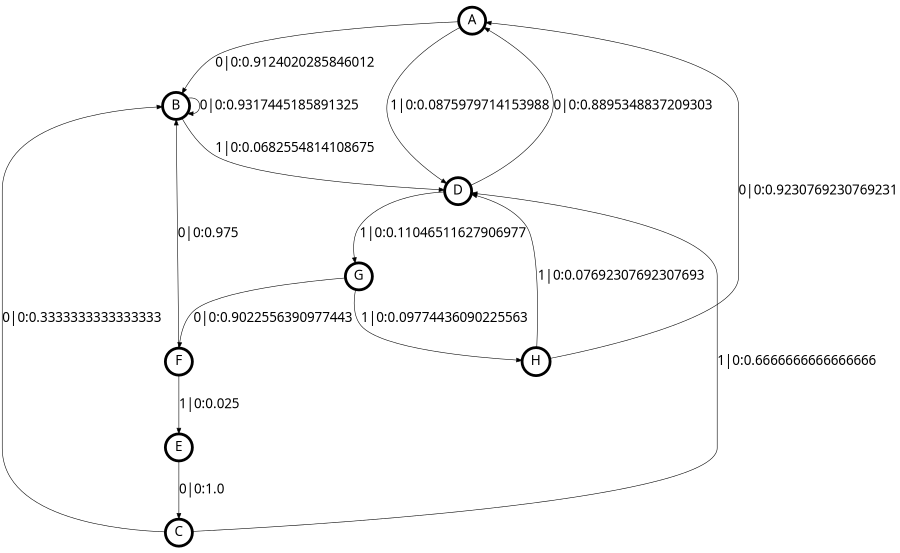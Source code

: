 digraph  {
size = "6,8.5";
ratio = "fill";
node
[shape = circle];
node [fontsize = 24];
node [penwidth = 5];
edge [fontsize = 24];
node [fontname = "CMU Serif Roman"];
graph [fontname = "CMU Serif Roman"];
edge [fontname = "CMU Serif Roman"];
A -> B [label = "0|0:0.9124020285846012\l"];
A -> D [label = "1|0:0.0875979714153988\l"];
B -> B [label = "0|0:0.9317445185891325\l"];
B -> D [label = "1|0:0.0682554814108675\l"];
C -> B [label = "0|0:0.3333333333333333\l"];
C -> D [label = "1|0:0.6666666666666666\l"];
D -> A [label = "0|0:0.8895348837209303\l"];
D -> G [label = "1|0:0.11046511627906977\l"];
E -> C [label = "0|0:1.0\l"];
F -> B [label = "0|0:0.975\l"];
F -> E [label = "1|0:0.025\l"];
G -> F [label = "0|0:0.9022556390977443\l"];
G -> H [label = "1|0:0.09774436090225563\l"];
H -> A [label = "0|0:0.9230769230769231\l"];
H -> D [label = "1|0:0.07692307692307693\l"];
}